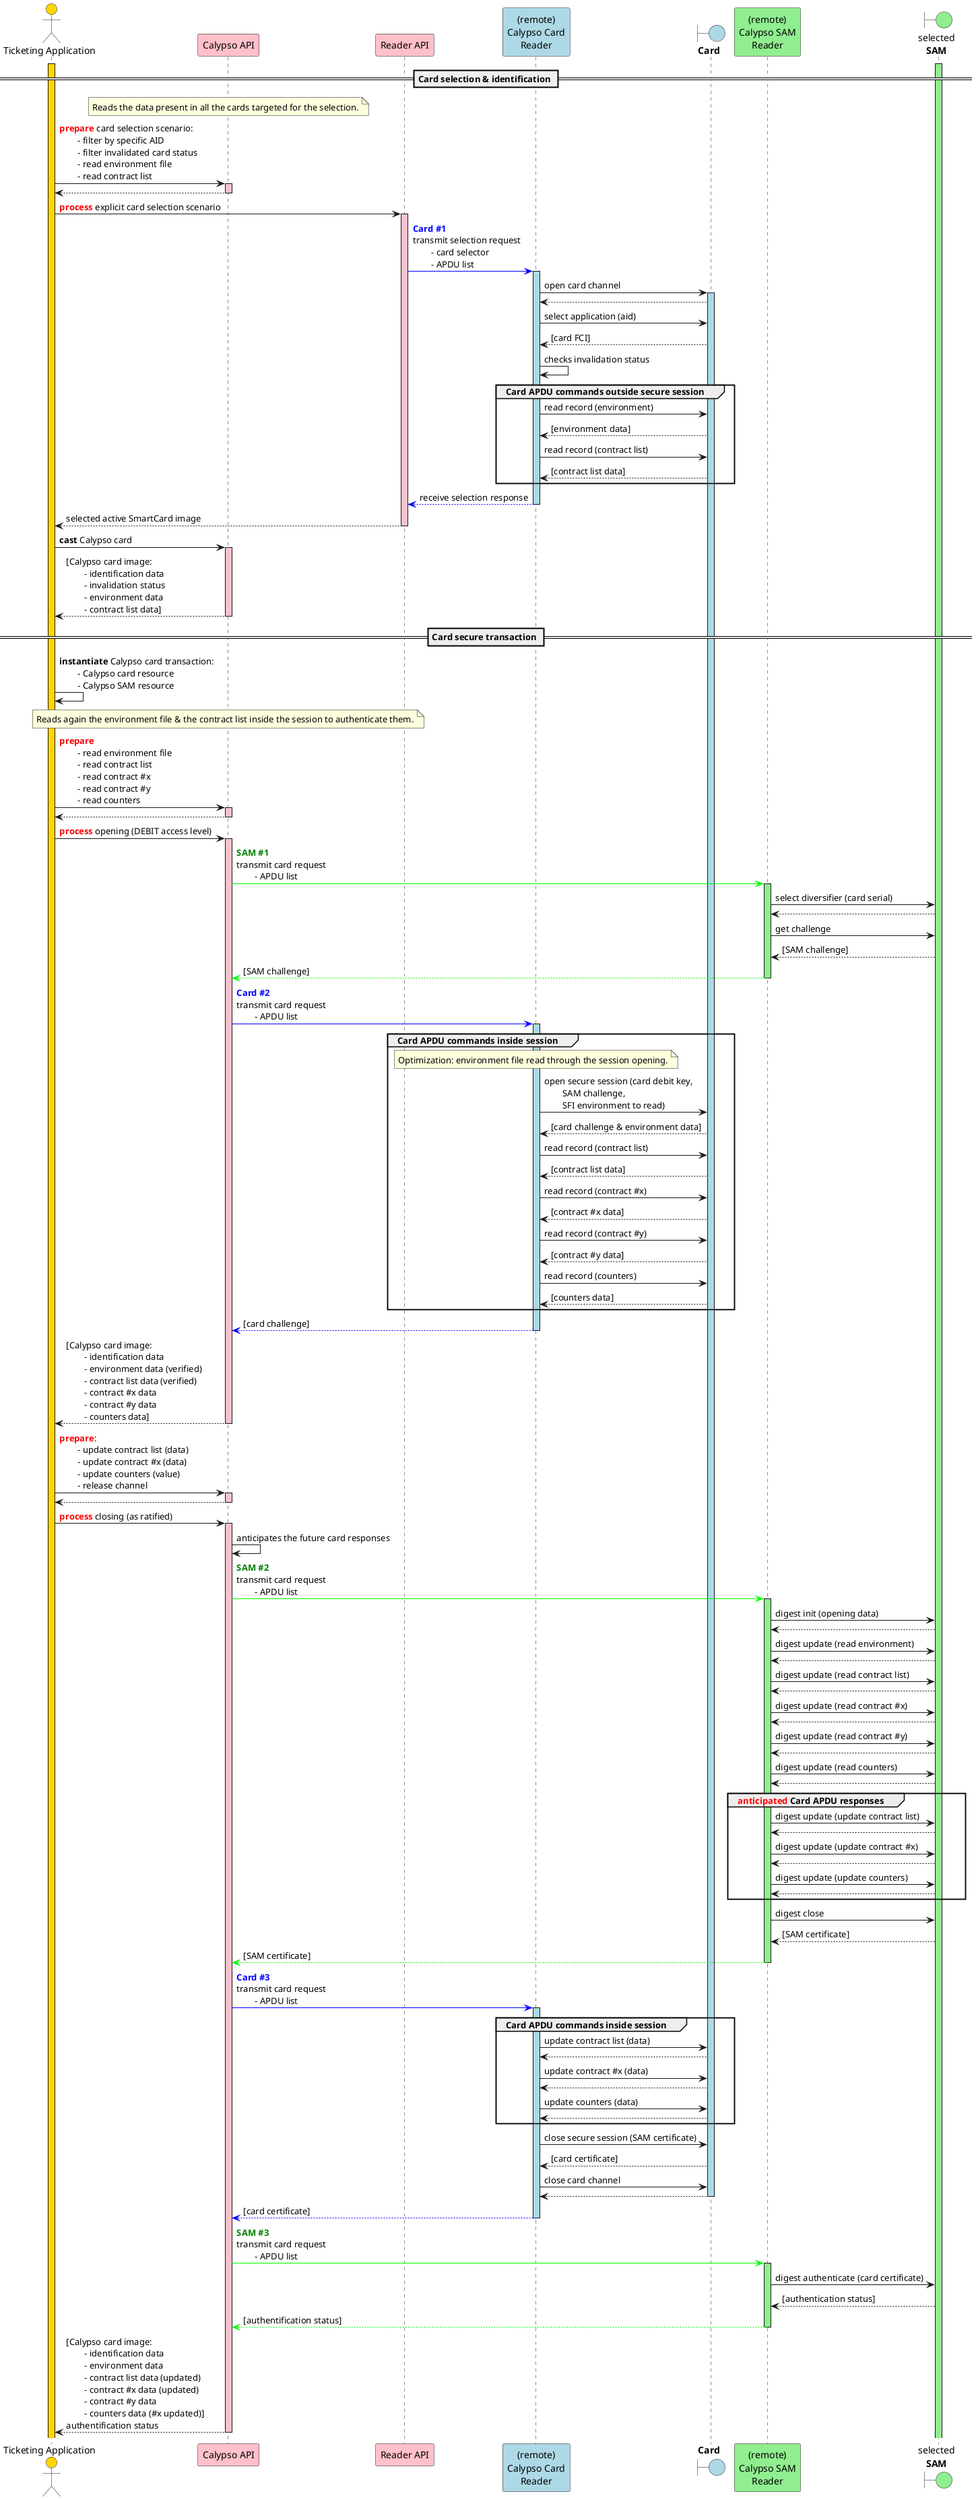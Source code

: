 @startuml

'skinparam ClassBorderColor #F1C40F
skinparam ClassBorderColor #D4AC0D
skinparam stereotypeABorderColor #A9DCDF
skinparam stereotypeIBorderColor #B4A7E5
skinparam stereotypeCBorderColor #ADD1B2
skinparam stereotypeEBorderColor #EB93DF
skinparam shadowing false

skinparam StateBorderColor #D4AC0D
skinparam ActivityBorderColor #D4AC0D

' Red
skinparam ClassBackgroundColor<<red>> #FDEDEC
skinparam ClassBorderColor<<red>> #E74C3C
hide <<red>> stereotype
' Purple
skinparam ClassBackgroundColor<<purple>> #F4ECF7
skinparam ClassBorderColor<<purple>> #8E44AD
hide <<purple>> stereotype
' blue
skinparam ClassBackgroundColor<<blue>> #EBF5FB
skinparam ClassBorderColor<<blue>> #3498DB
hide <<blue>> stereotype
' Green
skinparam ClassBackgroundColor<<green>> #EAFAF1
skinparam ClassBorderColor<<green>> #2ECC71
hide <<green>> stereotype

' Orange
skinparam ClassBackgroundColor<<orange>> #FDF2E9
skinparam ClassBorderColor<<orange>> #E67E22
hide <<orange>> stereotype

' Grey
skinparam ClassBackgroundColor<<grey>> #EAECEE
skinparam ClassBorderColor<<grey>> #2C3E50
hide <<grey>> stereotype

actor "Ticketing Application" as app #gold
participant "Calypso API" as capi #pink
participant "Reader API" as rapi #pink
participant "(remote)\nCalypso Card\nReader" as cardReader #lightBlue
boundary "**Card**" as card #lightBlue
participant "(remote)\nCalypso SAM\nReader" as samReader #lightGreen
boundary "selected\n**SAM**" as sam #lightGreen

activate app #gold
activate sam #lightGreen

== Card selection & identification ==

note over capi
    Reads the data present in all the cards targeted for the selection.
end note

app->capi: <font color=red>**prepare**</font> card selection scenario:\n\t- filter by specific AID\n\t- filter invalidated card status\n\t- read environment file\n\t- read contract list
activate capi  #pink
capi-->app
deactivate capi

app->rapi: <font color=red>**process**</font> explicit card selection scenario
activate rapi  #pink
rapi-[#0000FF]>cardReader: <font color=blue>**Card #1**</font>\ntransmit selection request\n\t- card selector\n\t- APDU list
activate cardReader #lightBlue

cardReader->card: open card channel
activate card #lightBlue
card-->cardReader
cardReader->card: select application (aid)
card-->cardReader: [card FCI]
cardReader->cardReader: checks invalidation status

group Card APDU commands outside secure session
    cardReader->card: read record (environment)
    card-->cardReader: [environment data]
    cardReader->card: read record (contract list)
    card-->cardReader: [contract list data]
end

cardReader--[#0000FF]>rapi: receive selection response
deactivate cardReader

rapi-->app: selected active SmartCard image
deactivate rapi

app->capi: **cast** Calypso card
activate capi  #pink
capi-->app: [Calypso card image:\n\t- identification data\n\t- invalidation status\n\t- environment data\n\t- contract list data]

deactivate capi

== Card secure transaction ==

app->app: **instantiate** Calypso card transaction:\n\t- Calypso card resource\n\t- Calypso SAM resource

note over capi
    Reads again the environment file & the contract list inside the session to authenticate them.
end note

app->capi: <font color=red>**prepare**</font>\n\t- read environment file\n\t- read contract list\n\t- read contract #x\n\t- read contract #y\n\t- read counters
activate capi  #pink
capi-->app
deactivate capi

app->capi: <font color=red>**process**</font> opening (DEBIT access level)
activate capi  #pink

capi-[#00FF00]>samReader: <font color=green>**SAM #1**<font color=red>\ntransmit card request\n\t- APDU list
activate samReader #lightGreen
samReader->sam: select diversifier (card serial)
sam-->samReader
samReader->sam: get challenge
sam-->samReader: [SAM challenge]
samReader-[#00FF00]->capi: [SAM challenge]
deactivate samReader

capi-[#0000FF]>cardReader: <font color=blue>**Card #2**</font>\ntransmit card request\n\t- APDU list
activate cardReader #lightBlue

group Card APDU commands inside session
note over cardReader
    Optimization: environment file read through the session opening.
end note

    cardReader->card: open secure session (card debit key,\n\tSAM challenge,\n\tSFI environment to read)
    card-->cardReader: [card challenge & environment data]
    cardReader->card: read record (contract list)
    card-->cardReader: [contract list data]
    cardReader->card: read record (contract #x)
    card-->cardReader: [contract #x data]
    cardReader->card: read record (contract #y)
    card-->cardReader: [contract #y data]
    cardReader->card: read record (counters)
    card-->cardReader: [counters data]
end

cardReader--[#0000FF]>capi: [card challenge]
deactivate cardReader

capi-->app: [Calypso card image:\n\t- identification data\n\t- environment data (verified)\n\t- contract list data (verified)\n\t- contract #x data\n\t- contract #y data\n\t- counters data]
deactivate capi

app->capi: <font color=red>**prepare**</font>:\n\t- update contract list (data)\n\t- update contract #x (data)\n\t- update counters (value)\n\t- release channel
activate capi  #pink

capi-->app
deactivate capi

app->capi: <font color=red>**process**</font> closing (as ratified)
activate capi  #pink
capi->capi: anticipates the future card responses

capi-[#00FF00]>samReader: <font color=green>**SAM #2**</font>\ntransmit card request\n\t- APDU list
activate samReader #lightGreen

samReader->sam: digest init (opening data)
sam-->samReader
samReader->sam: digest update (read environment)
sam-->samReader
samReader->sam: digest update (read contract list)
sam-->samReader
samReader->sam: digest update (read contract #x)
sam-->samReader
samReader->sam: digest update (read contract #y)
sam-->samReader
samReader->sam: digest update (read counters)
sam-->samReader
group <font color=red>**anticipated**</font> Card APDU responses
    samReader->sam: digest update (update contract list)
    sam-->samReader
    samReader->sam: digest update (update contract #x)
    sam-->samReader
    samReader->sam: digest update (update counters)
    sam-->samReader
end
samReader->sam: digest close
sam-->samReader: [SAM certificate]

samReader-[#00FF00]->capi: [SAM certificate]
deactivate samReader

capi-[#0000FF]>cardReader: <font color=blue>**Card #3**</font>\ntransmit card request\n\t- APDU list
activate cardReader #lightBlue

group Card APDU commands inside session
    cardReader->card: update contract list (data)
    card-->cardReader
    cardReader->card: update contract #x (data)
    card-->cardReader
    cardReader->card: update counters (data)
    card-->cardReader
end

cardReader->card: close secure session (SAM certificate)
card-->cardReader: [card certificate]
cardReader->card: close card channel
card-->cardReader
deactivate card

cardReader-[#0000FF]->capi: [card certificate]
deactivate cardReader

capi-[#00FF00]>samReader: <font color=green>**SAM #3**</font>\ntransmit card request\n\t- APDU list
activate samReader #lightGreen
samReader->sam: digest authenticate (card certificate)
sam-->samReader: [authentication status]

samReader-[#00FF00]->capi: [authentification status]
deactivate samReader

capi-->app: [Calypso card image:\n\t- identification data\n\t- environment data\n\t- contract list data (updated)\n\t- contract #x data (updated)\n\t- contract #y data\n\t- counters data (#x updated)]\nauthentification status
deactivate capi
@enduml